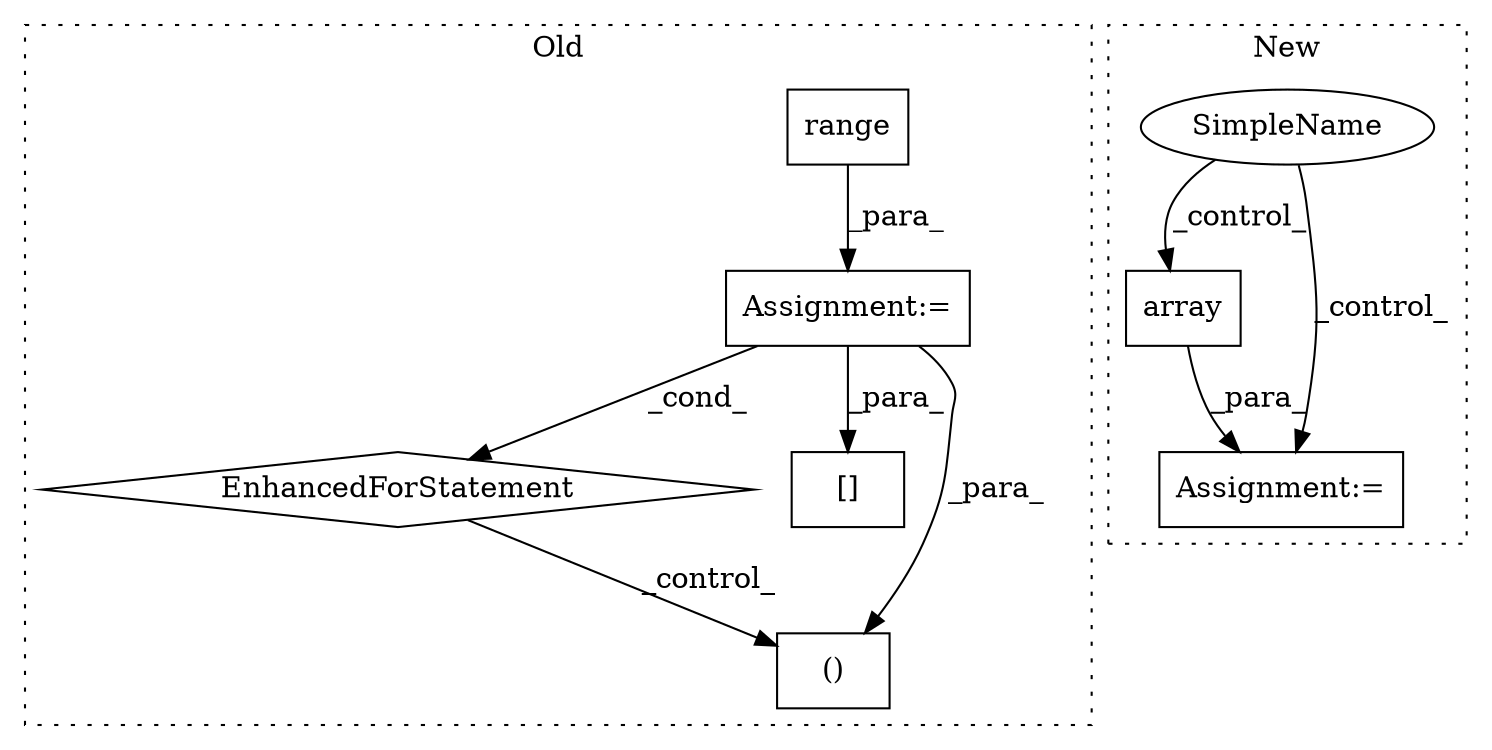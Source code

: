 digraph G {
subgraph cluster0 {
1 [label="range" a="32" s="1562,1569" l="6,1" shape="box"];
4 [label="Assignment:=" a="7" s="1501,1570" l="53,2" shape="box"];
5 [label="EnhancedForStatement" a="70" s="1501,1570" l="53,2" shape="diamond"];
6 [label="[]" a="2" s="1670,1716" l="17,2" shape="box"];
7 [label="()" a="106" s="1747" l="29" shape="box"];
label = "Old";
style="dotted";
}
subgraph cluster1 {
2 [label="array" a="32" s="1765,1787" l="6,1" shape="box"];
3 [label="Assignment:=" a="7" s="1741" l="1" shape="box"];
8 [label="SimpleName" a="42" s="" l="" shape="ellipse"];
label = "New";
style="dotted";
}
1 -> 4 [label="_para_"];
2 -> 3 [label="_para_"];
4 -> 5 [label="_cond_"];
4 -> 6 [label="_para_"];
4 -> 7 [label="_para_"];
5 -> 7 [label="_control_"];
8 -> 3 [label="_control_"];
8 -> 2 [label="_control_"];
}